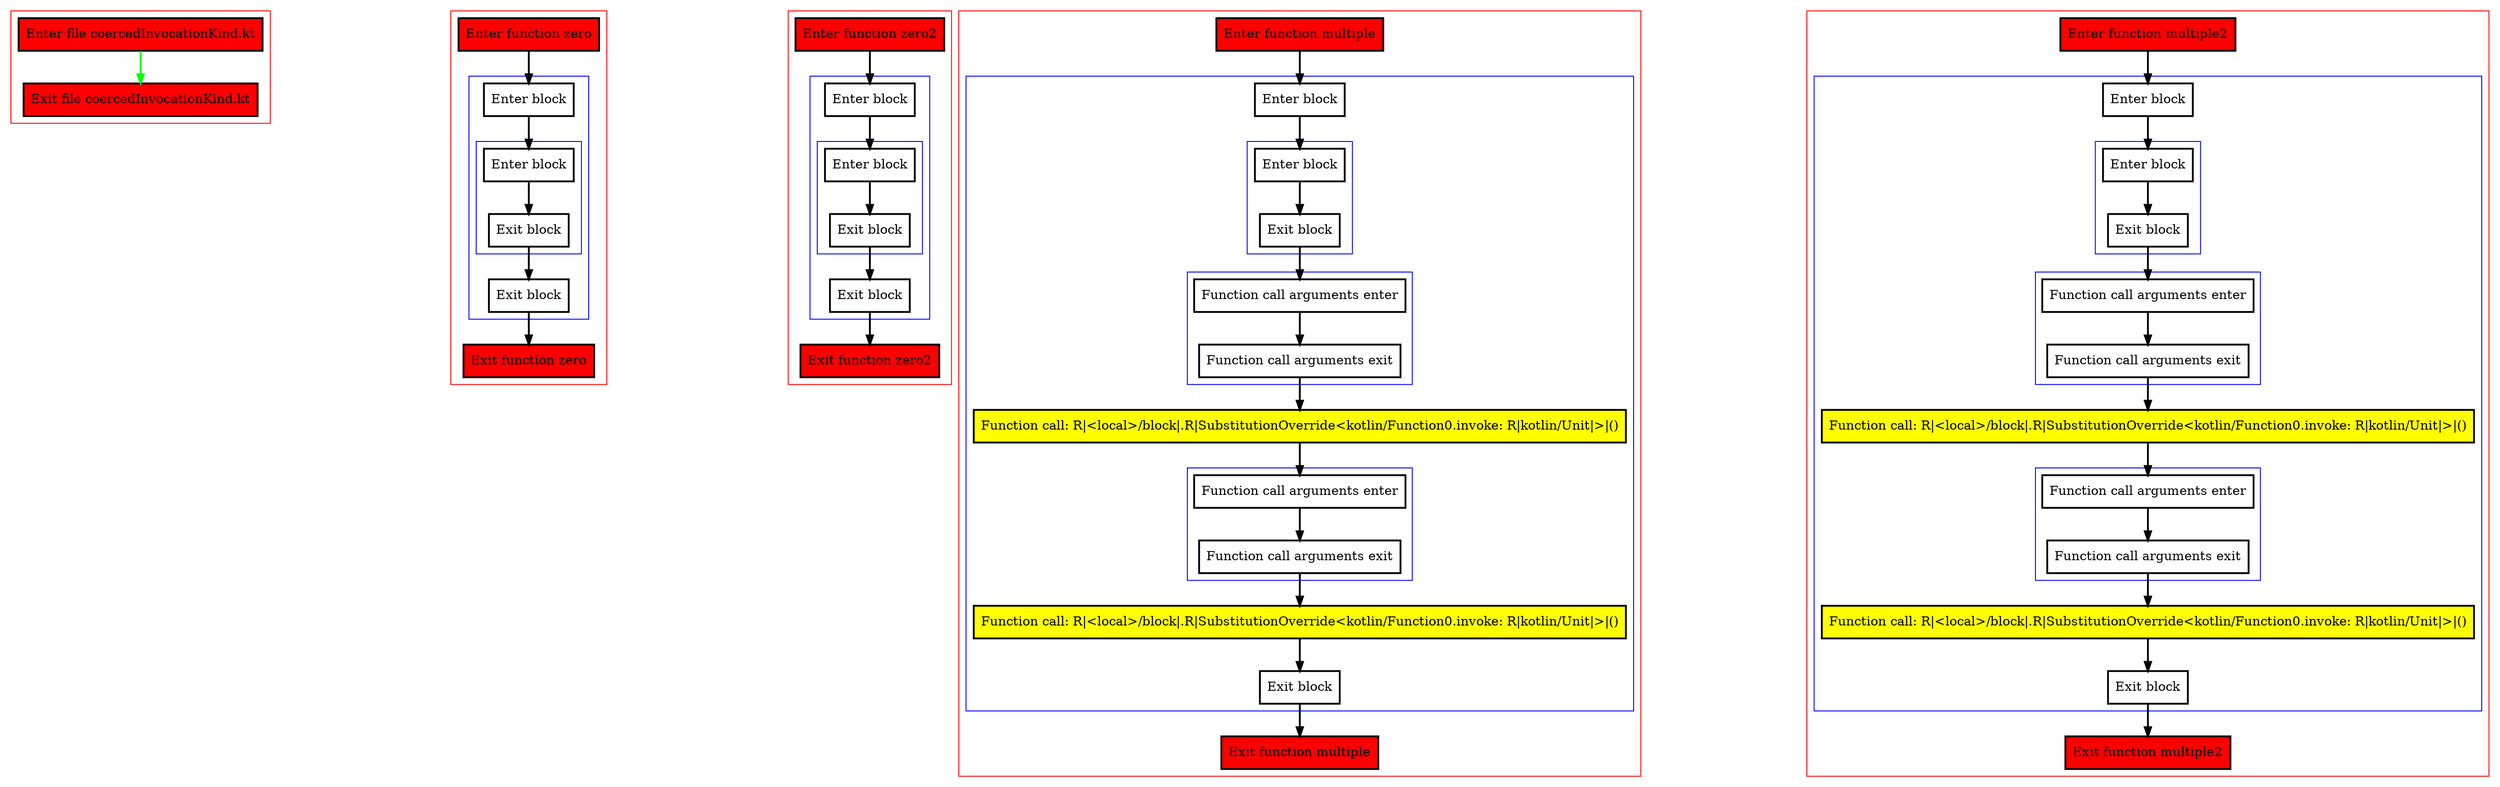digraph coercedInvocationKind_kt {
    graph [nodesep=3]
    node [shape=box penwidth=2]
    edge [penwidth=2]

    subgraph cluster_0 {
        color=red
        0 [label="Enter file coercedInvocationKind.kt" style="filled" fillcolor=red];
        1 [label="Exit file coercedInvocationKind.kt" style="filled" fillcolor=red];
    }
    0 -> {1} [color=green];

    subgraph cluster_1 {
        color=red
        2 [label="Enter function zero" style="filled" fillcolor=red];
        subgraph cluster_2 {
            color=blue
            3 [label="Enter block"];
            subgraph cluster_3 {
                color=blue
                4 [label="Enter block"];
                5 [label="Exit block"];
            }
            6 [label="Exit block"];
        }
        7 [label="Exit function zero" style="filled" fillcolor=red];
    }
    2 -> {3};
    3 -> {4};
    4 -> {5};
    5 -> {6};
    6 -> {7};

    subgraph cluster_4 {
        color=red
        8 [label="Enter function zero2" style="filled" fillcolor=red];
        subgraph cluster_5 {
            color=blue
            9 [label="Enter block"];
            subgraph cluster_6 {
                color=blue
                10 [label="Enter block"];
                11 [label="Exit block"];
            }
            12 [label="Exit block"];
        }
        13 [label="Exit function zero2" style="filled" fillcolor=red];
    }
    8 -> {9};
    9 -> {10};
    10 -> {11};
    11 -> {12};
    12 -> {13};

    subgraph cluster_7 {
        color=red
        14 [label="Enter function multiple" style="filled" fillcolor=red];
        subgraph cluster_8 {
            color=blue
            15 [label="Enter block"];
            subgraph cluster_9 {
                color=blue
                16 [label="Enter block"];
                17 [label="Exit block"];
            }
            subgraph cluster_10 {
                color=blue
                18 [label="Function call arguments enter"];
                19 [label="Function call arguments exit"];
            }
            20 [label="Function call: R|<local>/block|.R|SubstitutionOverride<kotlin/Function0.invoke: R|kotlin/Unit|>|()" style="filled" fillcolor=yellow];
            subgraph cluster_11 {
                color=blue
                21 [label="Function call arguments enter"];
                22 [label="Function call arguments exit"];
            }
            23 [label="Function call: R|<local>/block|.R|SubstitutionOverride<kotlin/Function0.invoke: R|kotlin/Unit|>|()" style="filled" fillcolor=yellow];
            24 [label="Exit block"];
        }
        25 [label="Exit function multiple" style="filled" fillcolor=red];
    }
    14 -> {15};
    15 -> {16};
    16 -> {17};
    17 -> {18};
    18 -> {19};
    19 -> {20};
    20 -> {21};
    21 -> {22};
    22 -> {23};
    23 -> {24};
    24 -> {25};

    subgraph cluster_12 {
        color=red
        26 [label="Enter function multiple2" style="filled" fillcolor=red];
        subgraph cluster_13 {
            color=blue
            27 [label="Enter block"];
            subgraph cluster_14 {
                color=blue
                28 [label="Enter block"];
                29 [label="Exit block"];
            }
            subgraph cluster_15 {
                color=blue
                30 [label="Function call arguments enter"];
                31 [label="Function call arguments exit"];
            }
            32 [label="Function call: R|<local>/block|.R|SubstitutionOverride<kotlin/Function0.invoke: R|kotlin/Unit|>|()" style="filled" fillcolor=yellow];
            subgraph cluster_16 {
                color=blue
                33 [label="Function call arguments enter"];
                34 [label="Function call arguments exit"];
            }
            35 [label="Function call: R|<local>/block|.R|SubstitutionOverride<kotlin/Function0.invoke: R|kotlin/Unit|>|()" style="filled" fillcolor=yellow];
            36 [label="Exit block"];
        }
        37 [label="Exit function multiple2" style="filled" fillcolor=red];
    }
    26 -> {27};
    27 -> {28};
    28 -> {29};
    29 -> {30};
    30 -> {31};
    31 -> {32};
    32 -> {33};
    33 -> {34};
    34 -> {35};
    35 -> {36};
    36 -> {37};

}
